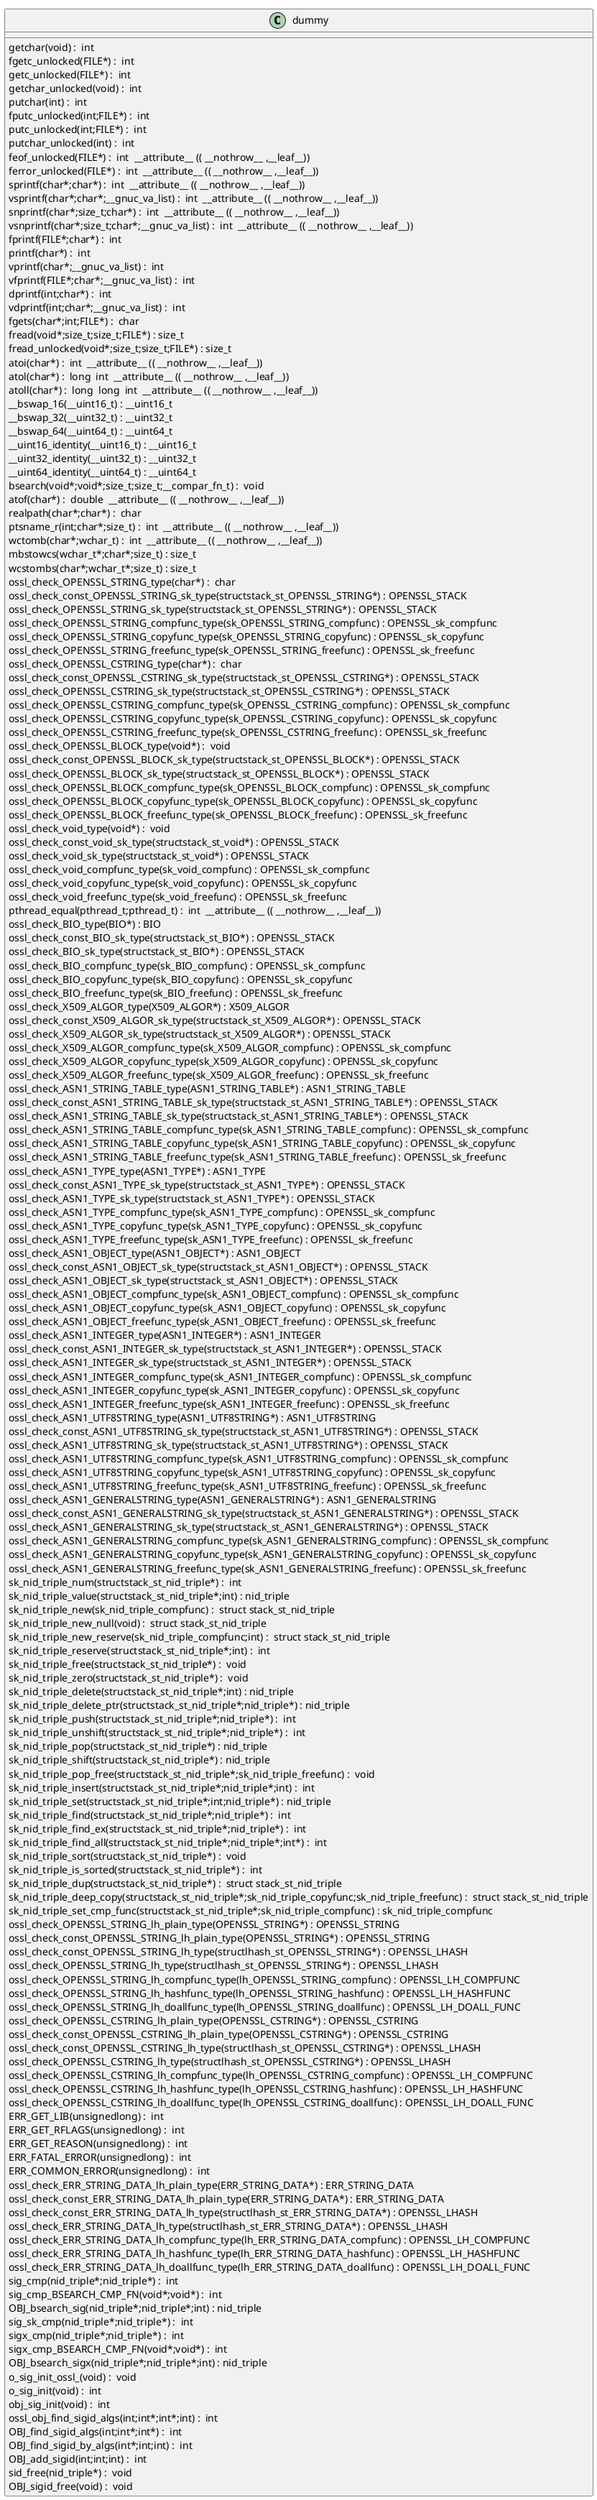 @startuml
!pragma layout smetana
class dummy {
getchar(void) :  int  [[[./../../.././qc/crypto/objects/obj_xref.c.html#914]]]
fgetc_unlocked(FILE*) :  int  [[[./../../.././qc/crypto/objects/obj_xref.c.html#923]]]
getc_unlocked(FILE*) :  int  [[[./../../.././qc/crypto/objects/obj_xref.c.html#933]]]
getchar_unlocked(void) :  int  [[[./../../.././qc/crypto/objects/obj_xref.c.html#940]]]
putchar(int) :  int  [[[./../../.././qc/crypto/objects/obj_xref.c.html#949]]]
fputc_unlocked(int;FILE*) :  int  [[[./../../.././qc/crypto/objects/obj_xref.c.html#958]]]
putc_unlocked(int;FILE*) :  int  [[[./../../.././qc/crypto/objects/obj_xref.c.html#968]]]
putchar_unlocked(int) :  int  [[[./../../.././qc/crypto/objects/obj_xref.c.html#975]]]
feof_unlocked(FILE*) :  int  __attribute__ (( __nothrow__ ,__leaf__)) [[[./../../.././qc/crypto/objects/obj_xref.c.html#981]]]
ferror_unlocked(FILE*) :  int  __attribute__ (( __nothrow__ ,__leaf__)) [[[./../../.././qc/crypto/objects/obj_xref.c.html#988]]]
sprintf(char*;char*) :  int  __attribute__ (( __nothrow__ ,__leaf__)) [[[./../../.././qc/crypto/objects/obj_xref.c.html#1007]]]
vsprintf(char*;char*;__gnuc_va_list) :  int  __attribute__ (( __nothrow__ ,__leaf__)) [[[./../../.././qc/crypto/objects/obj_xref.c.html#1020]]]
snprintf(char*;size_t;char*) :  int  __attribute__ (( __nothrow__ ,__leaf__)) [[[./../../.././qc/crypto/objects/obj_xref.c.html#1039]]]
vsnprintf(char*;size_t;char*;__gnuc_va_list) :  int  __attribute__ (( __nothrow__ ,__leaf__)) [[[./../../.././qc/crypto/objects/obj_xref.c.html#1053]]]
fprintf(FILE*;char*) :  int  [[[./../../.././qc/crypto/objects/obj_xref.c.html#1074]]]
printf(char*) :  int  [[[./../../.././qc/crypto/objects/obj_xref.c.html#1081]]]
vprintf(char*;__gnuc_va_list) :  int  [[[./../../.././qc/crypto/objects/obj_xref.c.html#1093]]]
vfprintf(FILE*;char*;__gnuc_va_list) :  int  [[[./../../.././qc/crypto/objects/obj_xref.c.html#1103]]]
dprintf(int;char*) :  int  [[[./../../.././qc/crypto/objects/obj_xref.c.html#1118]]]
vdprintf(int;char*;__gnuc_va_list) :  int  [[[./../../.././qc/crypto/objects/obj_xref.c.html#1129]]]
fgets(char*;int;FILE*) :  char  [[[./../../.././qc/crypto/objects/obj_xref.c.html#1148]]]
fread(void*;size_t;size_t;FILE*) : size_t [[[./../../.././qc/crypto/objects/obj_xref.c.html#1174]]]
fread_unlocked(void*;size_t;size_t;FILE*) : size_t [[[./../../.././qc/crypto/objects/obj_xref.c.html#1201]]]
atoi(char*) :  int  __attribute__ (( __nothrow__ ,__leaf__)) [[[./../../.././qc/crypto/objects/obj_xref.c.html#1374]]]
atol(char*) :  long  int  __attribute__ (( __nothrow__ ,__leaf__)) [[[./../../.././qc/crypto/objects/obj_xref.c.html#1379]]]
atoll(char*) :  long  long  int  __attribute__ (( __nothrow__ ,__leaf__)) [[[./../../.././qc/crypto/objects/obj_xref.c.html#1386]]]
__bswap_16(__uint16_t) : __uint16_t [[[./../../.././qc/crypto/objects/obj_xref.c.html#1533]]]
__bswap_32(__uint32_t) : __uint32_t [[[./../../.././qc/crypto/objects/obj_xref.c.html#1548]]]
__bswap_64(__uint64_t) : __uint64_t [[[./../../.././qc/crypto/objects/obj_xref.c.html#1558]]]
__uint16_identity(__uint16_t) : __uint16_t [[[./../../.././qc/crypto/objects/obj_xref.c.html#1570]]]
__uint32_identity(__uint32_t) : __uint32_t [[[./../../.././qc/crypto/objects/obj_xref.c.html#1576]]]
__uint64_identity(__uint64_t) : __uint64_t [[[./../../.././qc/crypto/objects/obj_xref.c.html#1582]]]
bsearch(void*;void*;size_t;size_t;__compar_fn_t) :  void  [[[./../../.././qc/crypto/objects/obj_xref.c.html#2250]]]
atof(char*) :  double  __attribute__ (( __nothrow__ ,__leaf__)) [[[./../../.././qc/crypto/objects/obj_xref.c.html#1]]]
realpath(char*;char*) :  char  [[[./../../.././qc/crypto/objects/obj_xref.c.html#1]]]
ptsname_r(int;char*;size_t) :  int  __attribute__ (( __nothrow__ ,__leaf__)) [[[./../../.././qc/crypto/objects/obj_xref.c.html#1]]]
wctomb(char*;wchar_t) :  int  __attribute__ (( __nothrow__ ,__leaf__)) [[[./../../.././qc/crypto/objects/obj_xref.c.html#1]]]
mbstowcs(wchar_t*;char*;size_t) : size_t [[[./../../.././qc/crypto/objects/obj_xref.c.html#1]]]
wcstombs(char*;wchar_t*;size_t) : size_t [[[./../../.././qc/crypto/objects/obj_xref.c.html#1]]]
ossl_check_OPENSSL_STRING_type(char*) :  char  [[[./../../.././qc/crypto/objects/obj_xref.c.html#1]]]
ossl_check_const_OPENSSL_STRING_sk_type(structstack_st_OPENSSL_STRING*) : OPENSSL_STACK [[[./../../.././qc/crypto/objects/obj_xref.c.html#1]]]
ossl_check_OPENSSL_STRING_sk_type(structstack_st_OPENSSL_STRING*) : OPENSSL_STACK [[[./../../.././qc/crypto/objects/obj_xref.c.html#1]]]
ossl_check_OPENSSL_STRING_compfunc_type(sk_OPENSSL_STRING_compfunc) : OPENSSL_sk_compfunc [[[./../../.././qc/crypto/objects/obj_xref.c.html#1]]]
ossl_check_OPENSSL_STRING_copyfunc_type(sk_OPENSSL_STRING_copyfunc) : OPENSSL_sk_copyfunc [[[./../../.././qc/crypto/objects/obj_xref.c.html#1]]]
ossl_check_OPENSSL_STRING_freefunc_type(sk_OPENSSL_STRING_freefunc) : OPENSSL_sk_freefunc [[[./../../.././qc/crypto/objects/obj_xref.c.html#1]]]
ossl_check_OPENSSL_CSTRING_type(char*) :  char  [[[./../../.././qc/crypto/objects/obj_xref.c.html#1]]]
ossl_check_const_OPENSSL_CSTRING_sk_type(structstack_st_OPENSSL_CSTRING*) : OPENSSL_STACK [[[./../../.././qc/crypto/objects/obj_xref.c.html#1]]]
ossl_check_OPENSSL_CSTRING_sk_type(structstack_st_OPENSSL_CSTRING*) : OPENSSL_STACK [[[./../../.././qc/crypto/objects/obj_xref.c.html#1]]]
ossl_check_OPENSSL_CSTRING_compfunc_type(sk_OPENSSL_CSTRING_compfunc) : OPENSSL_sk_compfunc [[[./../../.././qc/crypto/objects/obj_xref.c.html#1]]]
ossl_check_OPENSSL_CSTRING_copyfunc_type(sk_OPENSSL_CSTRING_copyfunc) : OPENSSL_sk_copyfunc [[[./../../.././qc/crypto/objects/obj_xref.c.html#1]]]
ossl_check_OPENSSL_CSTRING_freefunc_type(sk_OPENSSL_CSTRING_freefunc) : OPENSSL_sk_freefunc [[[./../../.././qc/crypto/objects/obj_xref.c.html#1]]]
ossl_check_OPENSSL_BLOCK_type(void*) :  void  [[[./../../.././qc/crypto/objects/obj_xref.c.html#1]]]
ossl_check_const_OPENSSL_BLOCK_sk_type(structstack_st_OPENSSL_BLOCK*) : OPENSSL_STACK [[[./../../.././qc/crypto/objects/obj_xref.c.html#1]]]
ossl_check_OPENSSL_BLOCK_sk_type(structstack_st_OPENSSL_BLOCK*) : OPENSSL_STACK [[[./../../.././qc/crypto/objects/obj_xref.c.html#1]]]
ossl_check_OPENSSL_BLOCK_compfunc_type(sk_OPENSSL_BLOCK_compfunc) : OPENSSL_sk_compfunc [[[./../../.././qc/crypto/objects/obj_xref.c.html#1]]]
ossl_check_OPENSSL_BLOCK_copyfunc_type(sk_OPENSSL_BLOCK_copyfunc) : OPENSSL_sk_copyfunc [[[./../../.././qc/crypto/objects/obj_xref.c.html#1]]]
ossl_check_OPENSSL_BLOCK_freefunc_type(sk_OPENSSL_BLOCK_freefunc) : OPENSSL_sk_freefunc [[[./../../.././qc/crypto/objects/obj_xref.c.html#1]]]
ossl_check_void_type(void*) :  void  [[[./../../.././qc/crypto/objects/obj_xref.c.html#1]]]
ossl_check_const_void_sk_type(structstack_st_void*) : OPENSSL_STACK [[[./../../.././qc/crypto/objects/obj_xref.c.html#1]]]
ossl_check_void_sk_type(structstack_st_void*) : OPENSSL_STACK [[[./../../.././qc/crypto/objects/obj_xref.c.html#1]]]
ossl_check_void_compfunc_type(sk_void_compfunc) : OPENSSL_sk_compfunc [[[./../../.././qc/crypto/objects/obj_xref.c.html#1]]]
ossl_check_void_copyfunc_type(sk_void_copyfunc) : OPENSSL_sk_copyfunc [[[./../../.././qc/crypto/objects/obj_xref.c.html#1]]]
ossl_check_void_freefunc_type(sk_void_freefunc) : OPENSSL_sk_freefunc [[[./../../.././qc/crypto/objects/obj_xref.c.html#1]]]
pthread_equal(pthread_t;pthread_t) :  int  __attribute__ (( __nothrow__ ,__leaf__)) [[[./../../.././qc/crypto/objects/obj_xref.c.html#1]]]
ossl_check_BIO_type(BIO*) : BIO [[[./../../.././qc/crypto/objects/obj_xref.c.html#1]]]
ossl_check_const_BIO_sk_type(structstack_st_BIO*) : OPENSSL_STACK [[[./../../.././qc/crypto/objects/obj_xref.c.html#1]]]
ossl_check_BIO_sk_type(structstack_st_BIO*) : OPENSSL_STACK [[[./../../.././qc/crypto/objects/obj_xref.c.html#1]]]
ossl_check_BIO_compfunc_type(sk_BIO_compfunc) : OPENSSL_sk_compfunc [[[./../../.././qc/crypto/objects/obj_xref.c.html#1]]]
ossl_check_BIO_copyfunc_type(sk_BIO_copyfunc) : OPENSSL_sk_copyfunc [[[./../../.././qc/crypto/objects/obj_xref.c.html#1]]]
ossl_check_BIO_freefunc_type(sk_BIO_freefunc) : OPENSSL_sk_freefunc [[[./../../.././qc/crypto/objects/obj_xref.c.html#1]]]
ossl_check_X509_ALGOR_type(X509_ALGOR*) : X509_ALGOR [[[./../../.././qc/crypto/objects/obj_xref.c.html#1]]]
ossl_check_const_X509_ALGOR_sk_type(structstack_st_X509_ALGOR*) : OPENSSL_STACK [[[./../../.././qc/crypto/objects/obj_xref.c.html#1]]]
ossl_check_X509_ALGOR_sk_type(structstack_st_X509_ALGOR*) : OPENSSL_STACK [[[./../../.././qc/crypto/objects/obj_xref.c.html#1]]]
ossl_check_X509_ALGOR_compfunc_type(sk_X509_ALGOR_compfunc) : OPENSSL_sk_compfunc [[[./../../.././qc/crypto/objects/obj_xref.c.html#1]]]
ossl_check_X509_ALGOR_copyfunc_type(sk_X509_ALGOR_copyfunc) : OPENSSL_sk_copyfunc [[[./../../.././qc/crypto/objects/obj_xref.c.html#1]]]
ossl_check_X509_ALGOR_freefunc_type(sk_X509_ALGOR_freefunc) : OPENSSL_sk_freefunc [[[./../../.././qc/crypto/objects/obj_xref.c.html#1]]]
ossl_check_ASN1_STRING_TABLE_type(ASN1_STRING_TABLE*) : ASN1_STRING_TABLE [[[./../../.././qc/crypto/objects/obj_xref.c.html#1]]]
ossl_check_const_ASN1_STRING_TABLE_sk_type(structstack_st_ASN1_STRING_TABLE*) : OPENSSL_STACK [[[./../../.././qc/crypto/objects/obj_xref.c.html#1]]]
ossl_check_ASN1_STRING_TABLE_sk_type(structstack_st_ASN1_STRING_TABLE*) : OPENSSL_STACK [[[./../../.././qc/crypto/objects/obj_xref.c.html#1]]]
ossl_check_ASN1_STRING_TABLE_compfunc_type(sk_ASN1_STRING_TABLE_compfunc) : OPENSSL_sk_compfunc [[[./../../.././qc/crypto/objects/obj_xref.c.html#1]]]
ossl_check_ASN1_STRING_TABLE_copyfunc_type(sk_ASN1_STRING_TABLE_copyfunc) : OPENSSL_sk_copyfunc [[[./../../.././qc/crypto/objects/obj_xref.c.html#1]]]
ossl_check_ASN1_STRING_TABLE_freefunc_type(sk_ASN1_STRING_TABLE_freefunc) : OPENSSL_sk_freefunc [[[./../../.././qc/crypto/objects/obj_xref.c.html#1]]]
ossl_check_ASN1_TYPE_type(ASN1_TYPE*) : ASN1_TYPE [[[./../../.././qc/crypto/objects/obj_xref.c.html#1]]]
ossl_check_const_ASN1_TYPE_sk_type(structstack_st_ASN1_TYPE*) : OPENSSL_STACK [[[./../../.././qc/crypto/objects/obj_xref.c.html#1]]]
ossl_check_ASN1_TYPE_sk_type(structstack_st_ASN1_TYPE*) : OPENSSL_STACK [[[./../../.././qc/crypto/objects/obj_xref.c.html#1]]]
ossl_check_ASN1_TYPE_compfunc_type(sk_ASN1_TYPE_compfunc) : OPENSSL_sk_compfunc [[[./../../.././qc/crypto/objects/obj_xref.c.html#1]]]
ossl_check_ASN1_TYPE_copyfunc_type(sk_ASN1_TYPE_copyfunc) : OPENSSL_sk_copyfunc [[[./../../.././qc/crypto/objects/obj_xref.c.html#1]]]
ossl_check_ASN1_TYPE_freefunc_type(sk_ASN1_TYPE_freefunc) : OPENSSL_sk_freefunc [[[./../../.././qc/crypto/objects/obj_xref.c.html#1]]]
ossl_check_ASN1_OBJECT_type(ASN1_OBJECT*) : ASN1_OBJECT [[[./../../.././qc/crypto/objects/obj_xref.c.html#1]]]
ossl_check_const_ASN1_OBJECT_sk_type(structstack_st_ASN1_OBJECT*) : OPENSSL_STACK [[[./../../.././qc/crypto/objects/obj_xref.c.html#1]]]
ossl_check_ASN1_OBJECT_sk_type(structstack_st_ASN1_OBJECT*) : OPENSSL_STACK [[[./../../.././qc/crypto/objects/obj_xref.c.html#1]]]
ossl_check_ASN1_OBJECT_compfunc_type(sk_ASN1_OBJECT_compfunc) : OPENSSL_sk_compfunc [[[./../../.././qc/crypto/objects/obj_xref.c.html#1]]]
ossl_check_ASN1_OBJECT_copyfunc_type(sk_ASN1_OBJECT_copyfunc) : OPENSSL_sk_copyfunc [[[./../../.././qc/crypto/objects/obj_xref.c.html#1]]]
ossl_check_ASN1_OBJECT_freefunc_type(sk_ASN1_OBJECT_freefunc) : OPENSSL_sk_freefunc [[[./../../.././qc/crypto/objects/obj_xref.c.html#1]]]
ossl_check_ASN1_INTEGER_type(ASN1_INTEGER*) : ASN1_INTEGER [[[./../../.././qc/crypto/objects/obj_xref.c.html#1]]]
ossl_check_const_ASN1_INTEGER_sk_type(structstack_st_ASN1_INTEGER*) : OPENSSL_STACK [[[./../../.././qc/crypto/objects/obj_xref.c.html#1]]]
ossl_check_ASN1_INTEGER_sk_type(structstack_st_ASN1_INTEGER*) : OPENSSL_STACK [[[./../../.././qc/crypto/objects/obj_xref.c.html#1]]]
ossl_check_ASN1_INTEGER_compfunc_type(sk_ASN1_INTEGER_compfunc) : OPENSSL_sk_compfunc [[[./../../.././qc/crypto/objects/obj_xref.c.html#1]]]
ossl_check_ASN1_INTEGER_copyfunc_type(sk_ASN1_INTEGER_copyfunc) : OPENSSL_sk_copyfunc [[[./../../.././qc/crypto/objects/obj_xref.c.html#1]]]
ossl_check_ASN1_INTEGER_freefunc_type(sk_ASN1_INTEGER_freefunc) : OPENSSL_sk_freefunc [[[./../../.././qc/crypto/objects/obj_xref.c.html#1]]]
ossl_check_ASN1_UTF8STRING_type(ASN1_UTF8STRING*) : ASN1_UTF8STRING [[[./../../.././qc/crypto/objects/obj_xref.c.html#1]]]
ossl_check_const_ASN1_UTF8STRING_sk_type(structstack_st_ASN1_UTF8STRING*) : OPENSSL_STACK [[[./../../.././qc/crypto/objects/obj_xref.c.html#1]]]
ossl_check_ASN1_UTF8STRING_sk_type(structstack_st_ASN1_UTF8STRING*) : OPENSSL_STACK [[[./../../.././qc/crypto/objects/obj_xref.c.html#1]]]
ossl_check_ASN1_UTF8STRING_compfunc_type(sk_ASN1_UTF8STRING_compfunc) : OPENSSL_sk_compfunc [[[./../../.././qc/crypto/objects/obj_xref.c.html#1]]]
ossl_check_ASN1_UTF8STRING_copyfunc_type(sk_ASN1_UTF8STRING_copyfunc) : OPENSSL_sk_copyfunc [[[./../../.././qc/crypto/objects/obj_xref.c.html#1]]]
ossl_check_ASN1_UTF8STRING_freefunc_type(sk_ASN1_UTF8STRING_freefunc) : OPENSSL_sk_freefunc [[[./../../.././qc/crypto/objects/obj_xref.c.html#1]]]
ossl_check_ASN1_GENERALSTRING_type(ASN1_GENERALSTRING*) : ASN1_GENERALSTRING [[[./../../.././qc/crypto/objects/obj_xref.c.html#1]]]
ossl_check_const_ASN1_GENERALSTRING_sk_type(structstack_st_ASN1_GENERALSTRING*) : OPENSSL_STACK [[[./../../.././qc/crypto/objects/obj_xref.c.html#1]]]
ossl_check_ASN1_GENERALSTRING_sk_type(structstack_st_ASN1_GENERALSTRING*) : OPENSSL_STACK [[[./../../.././qc/crypto/objects/obj_xref.c.html#1]]]
ossl_check_ASN1_GENERALSTRING_compfunc_type(sk_ASN1_GENERALSTRING_compfunc) : OPENSSL_sk_compfunc [[[./../../.././qc/crypto/objects/obj_xref.c.html#1]]]
ossl_check_ASN1_GENERALSTRING_copyfunc_type(sk_ASN1_GENERALSTRING_copyfunc) : OPENSSL_sk_copyfunc [[[./../../.././qc/crypto/objects/obj_xref.c.html#1]]]
ossl_check_ASN1_GENERALSTRING_freefunc_type(sk_ASN1_GENERALSTRING_freefunc) : OPENSSL_sk_freefunc [[[./../../.././qc/crypto/objects/obj_xref.c.html#1]]]
sk_nid_triple_num(structstack_st_nid_triple*) :  int  [[[./../../.././qc/crypto/objects/obj_xref.c.html#1]]]
sk_nid_triple_value(structstack_st_nid_triple*;int) : nid_triple [[[./../../.././qc/crypto/objects/obj_xref.c.html#1]]]
sk_nid_triple_new(sk_nid_triple_compfunc) :  struct stack_st_nid_triple [[[./../../.././qc/crypto/objects/obj_xref.c.html#1]]]
sk_nid_triple_new_null(void) :  struct stack_st_nid_triple [[[./../../.././qc/crypto/objects/obj_xref.c.html#1]]]
sk_nid_triple_new_reserve(sk_nid_triple_compfunc;int) :  struct stack_st_nid_triple [[[./../../.././qc/crypto/objects/obj_xref.c.html#1]]]
sk_nid_triple_reserve(structstack_st_nid_triple*;int) :  int  [[[./../../.././qc/crypto/objects/obj_xref.c.html#1]]]
sk_nid_triple_free(structstack_st_nid_triple*) :  void  [[[./../../.././qc/crypto/objects/obj_xref.c.html#1]]]
sk_nid_triple_zero(structstack_st_nid_triple*) :  void  [[[./../../.././qc/crypto/objects/obj_xref.c.html#1]]]
sk_nid_triple_delete(structstack_st_nid_triple*;int) : nid_triple [[[./../../.././qc/crypto/objects/obj_xref.c.html#1]]]
sk_nid_triple_delete_ptr(structstack_st_nid_triple*;nid_triple*) : nid_triple [[[./../../.././qc/crypto/objects/obj_xref.c.html#1]]]
sk_nid_triple_push(structstack_st_nid_triple*;nid_triple*) :  int  [[[./../../.././qc/crypto/objects/obj_xref.c.html#1]]]
sk_nid_triple_unshift(structstack_st_nid_triple*;nid_triple*) :  int  [[[./../../.././qc/crypto/objects/obj_xref.c.html#1]]]
sk_nid_triple_pop(structstack_st_nid_triple*) : nid_triple [[[./../../.././qc/crypto/objects/obj_xref.c.html#1]]]
sk_nid_triple_shift(structstack_st_nid_triple*) : nid_triple [[[./../../.././qc/crypto/objects/obj_xref.c.html#1]]]
sk_nid_triple_pop_free(structstack_st_nid_triple*;sk_nid_triple_freefunc) :  void  [[[./../../.././qc/crypto/objects/obj_xref.c.html#1]]]
sk_nid_triple_insert(structstack_st_nid_triple*;nid_triple*;int) :  int  [[[./../../.././qc/crypto/objects/obj_xref.c.html#1]]]
sk_nid_triple_set(structstack_st_nid_triple*;int;nid_triple*) : nid_triple [[[./../../.././qc/crypto/objects/obj_xref.c.html#1]]]
sk_nid_triple_find(structstack_st_nid_triple*;nid_triple*) :  int  [[[./../../.././qc/crypto/objects/obj_xref.c.html#1]]]
sk_nid_triple_find_ex(structstack_st_nid_triple*;nid_triple*) :  int  [[[./../../.././qc/crypto/objects/obj_xref.c.html#1]]]
sk_nid_triple_find_all(structstack_st_nid_triple*;nid_triple*;int*) :  int  [[[./../../.././qc/crypto/objects/obj_xref.c.html#1]]]
sk_nid_triple_sort(structstack_st_nid_triple*) :  void  [[[./../../.././qc/crypto/objects/obj_xref.c.html#1]]]
sk_nid_triple_is_sorted(structstack_st_nid_triple*) :  int  [[[./../../.././qc/crypto/objects/obj_xref.c.html#1]]]
sk_nid_triple_dup(structstack_st_nid_triple*) :  struct stack_st_nid_triple [[[./../../.././qc/crypto/objects/obj_xref.c.html#1]]]
sk_nid_triple_deep_copy(structstack_st_nid_triple*;sk_nid_triple_copyfunc;sk_nid_triple_freefunc) :  struct stack_st_nid_triple [[[./../../.././qc/crypto/objects/obj_xref.c.html#1]]]
sk_nid_triple_set_cmp_func(structstack_st_nid_triple*;sk_nid_triple_compfunc) : sk_nid_triple_compfunc [[[./../../.././qc/crypto/objects/obj_xref.c.html#1]]]
ossl_check_OPENSSL_STRING_lh_plain_type(OPENSSL_STRING*) : OPENSSL_STRING [[[./../../.././qc/crypto/objects/obj_xref.c.html#1]]]
ossl_check_const_OPENSSL_STRING_lh_plain_type(OPENSSL_STRING*) : OPENSSL_STRING [[[./../../.././qc/crypto/objects/obj_xref.c.html#1]]]
ossl_check_const_OPENSSL_STRING_lh_type(structlhash_st_OPENSSL_STRING*) : OPENSSL_LHASH [[[./../../.././qc/crypto/objects/obj_xref.c.html#1]]]
ossl_check_OPENSSL_STRING_lh_type(structlhash_st_OPENSSL_STRING*) : OPENSSL_LHASH [[[./../../.././qc/crypto/objects/obj_xref.c.html#1]]]
ossl_check_OPENSSL_STRING_lh_compfunc_type(lh_OPENSSL_STRING_compfunc) : OPENSSL_LH_COMPFUNC [[[./../../.././qc/crypto/objects/obj_xref.c.html#1]]]
ossl_check_OPENSSL_STRING_lh_hashfunc_type(lh_OPENSSL_STRING_hashfunc) : OPENSSL_LH_HASHFUNC [[[./../../.././qc/crypto/objects/obj_xref.c.html#1]]]
ossl_check_OPENSSL_STRING_lh_doallfunc_type(lh_OPENSSL_STRING_doallfunc) : OPENSSL_LH_DOALL_FUNC [[[./../../.././qc/crypto/objects/obj_xref.c.html#1]]]
ossl_check_OPENSSL_CSTRING_lh_plain_type(OPENSSL_CSTRING*) : OPENSSL_CSTRING [[[./../../.././qc/crypto/objects/obj_xref.c.html#1]]]
ossl_check_const_OPENSSL_CSTRING_lh_plain_type(OPENSSL_CSTRING*) : OPENSSL_CSTRING [[[./../../.././qc/crypto/objects/obj_xref.c.html#1]]]
ossl_check_const_OPENSSL_CSTRING_lh_type(structlhash_st_OPENSSL_CSTRING*) : OPENSSL_LHASH [[[./../../.././qc/crypto/objects/obj_xref.c.html#1]]]
ossl_check_OPENSSL_CSTRING_lh_type(structlhash_st_OPENSSL_CSTRING*) : OPENSSL_LHASH [[[./../../.././qc/crypto/objects/obj_xref.c.html#1]]]
ossl_check_OPENSSL_CSTRING_lh_compfunc_type(lh_OPENSSL_CSTRING_compfunc) : OPENSSL_LH_COMPFUNC [[[./../../.././qc/crypto/objects/obj_xref.c.html#1]]]
ossl_check_OPENSSL_CSTRING_lh_hashfunc_type(lh_OPENSSL_CSTRING_hashfunc) : OPENSSL_LH_HASHFUNC [[[./../../.././qc/crypto/objects/obj_xref.c.html#1]]]
ossl_check_OPENSSL_CSTRING_lh_doallfunc_type(lh_OPENSSL_CSTRING_doallfunc) : OPENSSL_LH_DOALL_FUNC [[[./../../.././qc/crypto/objects/obj_xref.c.html#1]]]
ERR_GET_LIB(unsignedlong) :  int  [[[./../../.././qc/crypto/objects/obj_xref.c.html#1]]]
ERR_GET_RFLAGS(unsignedlong) :  int  [[[./../../.././qc/crypto/objects/obj_xref.c.html#1]]]
ERR_GET_REASON(unsignedlong) :  int  [[[./../../.././qc/crypto/objects/obj_xref.c.html#1]]]
ERR_FATAL_ERROR(unsignedlong) :  int  [[[./../../.././qc/crypto/objects/obj_xref.c.html#1]]]
ERR_COMMON_ERROR(unsignedlong) :  int  [[[./../../.././qc/crypto/objects/obj_xref.c.html#1]]]
ossl_check_ERR_STRING_DATA_lh_plain_type(ERR_STRING_DATA*) : ERR_STRING_DATA [[[./../../.././qc/crypto/objects/obj_xref.c.html#1]]]
ossl_check_const_ERR_STRING_DATA_lh_plain_type(ERR_STRING_DATA*) : ERR_STRING_DATA [[[./../../.././qc/crypto/objects/obj_xref.c.html#1]]]
ossl_check_const_ERR_STRING_DATA_lh_type(structlhash_st_ERR_STRING_DATA*) : OPENSSL_LHASH [[[./../../.././qc/crypto/objects/obj_xref.c.html#1]]]
ossl_check_ERR_STRING_DATA_lh_type(structlhash_st_ERR_STRING_DATA*) : OPENSSL_LHASH [[[./../../.././qc/crypto/objects/obj_xref.c.html#1]]]
ossl_check_ERR_STRING_DATA_lh_compfunc_type(lh_ERR_STRING_DATA_compfunc) : OPENSSL_LH_COMPFUNC [[[./../../.././qc/crypto/objects/obj_xref.c.html#1]]]
ossl_check_ERR_STRING_DATA_lh_hashfunc_type(lh_ERR_STRING_DATA_hashfunc) : OPENSSL_LH_HASHFUNC [[[./../../.././qc/crypto/objects/obj_xref.c.html#1]]]
ossl_check_ERR_STRING_DATA_lh_doallfunc_type(lh_ERR_STRING_DATA_doallfunc) : OPENSSL_LH_DOALL_FUNC [[[./../../.././qc/crypto/objects/obj_xref.c.html#1]]]
sig_cmp(nid_triple*;nid_triple*) :  int  [[[./../../.././qc/crypto/objects/obj_xref.c.html#1]]]
sig_cmp_BSEARCH_CMP_FN(void*;void*) :  int  [[[./../../.././qc/crypto/objects/obj_xref.c.html#1]]]
OBJ_bsearch_sig(nid_triple*;nid_triple*;int) : nid_triple [[[./../../.././qc/crypto/objects/obj_xref.c.html#1]]]
sig_sk_cmp(nid_triple*;nid_triple*) :  int  [[[./../../.././qc/crypto/objects/obj_xref.c.html#1]]]
sigx_cmp(nid_triple*;nid_triple*) :  int  [[[./../../.././qc/crypto/objects/obj_xref.c.html#1]]]
sigx_cmp_BSEARCH_CMP_FN(void*;void*) :  int  [[[./../../.././qc/crypto/objects/obj_xref.c.html#1]]]
OBJ_bsearch_sigx(nid_triple*;nid_triple*;int) : nid_triple [[[./../../.././qc/crypto/objects/obj_xref.c.html#1]]]
o_sig_init_ossl_(void) :  void  [[[./../../.././qc/crypto/objects/obj_xref.c.html#1]]]
o_sig_init(void) :  int  [[[./../../.././qc/crypto/objects/obj_xref.c.html#1]]]
obj_sig_init(void) :  int  [[[./../../.././qc/crypto/objects/obj_xref.c.html#1]]]
ossl_obj_find_sigid_algs(int;int*;int*;int) :  int  [[[./../../.././qc/crypto/objects/obj_xref.c.html#1]]]
OBJ_find_sigid_algs(int;int*;int*) :  int  [[[./../../.././qc/crypto/objects/obj_xref.c.html#1]]]
OBJ_find_sigid_by_algs(int*;int;int) :  int  [[[./../../.././qc/crypto/objects/obj_xref.c.html#1]]]
OBJ_add_sigid(int;int;int) :  int  [[[./../../.././qc/crypto/objects/obj_xref.c.html#1]]]
sid_free(nid_triple*) :  void  [[[./../../.././qc/crypto/objects/obj_xref.c.html#1]]]
OBJ_sigid_free(void) :  void  [[[./../../.././qc/crypto/objects/obj_xref.c.html#1]]]
} 
@enduml
